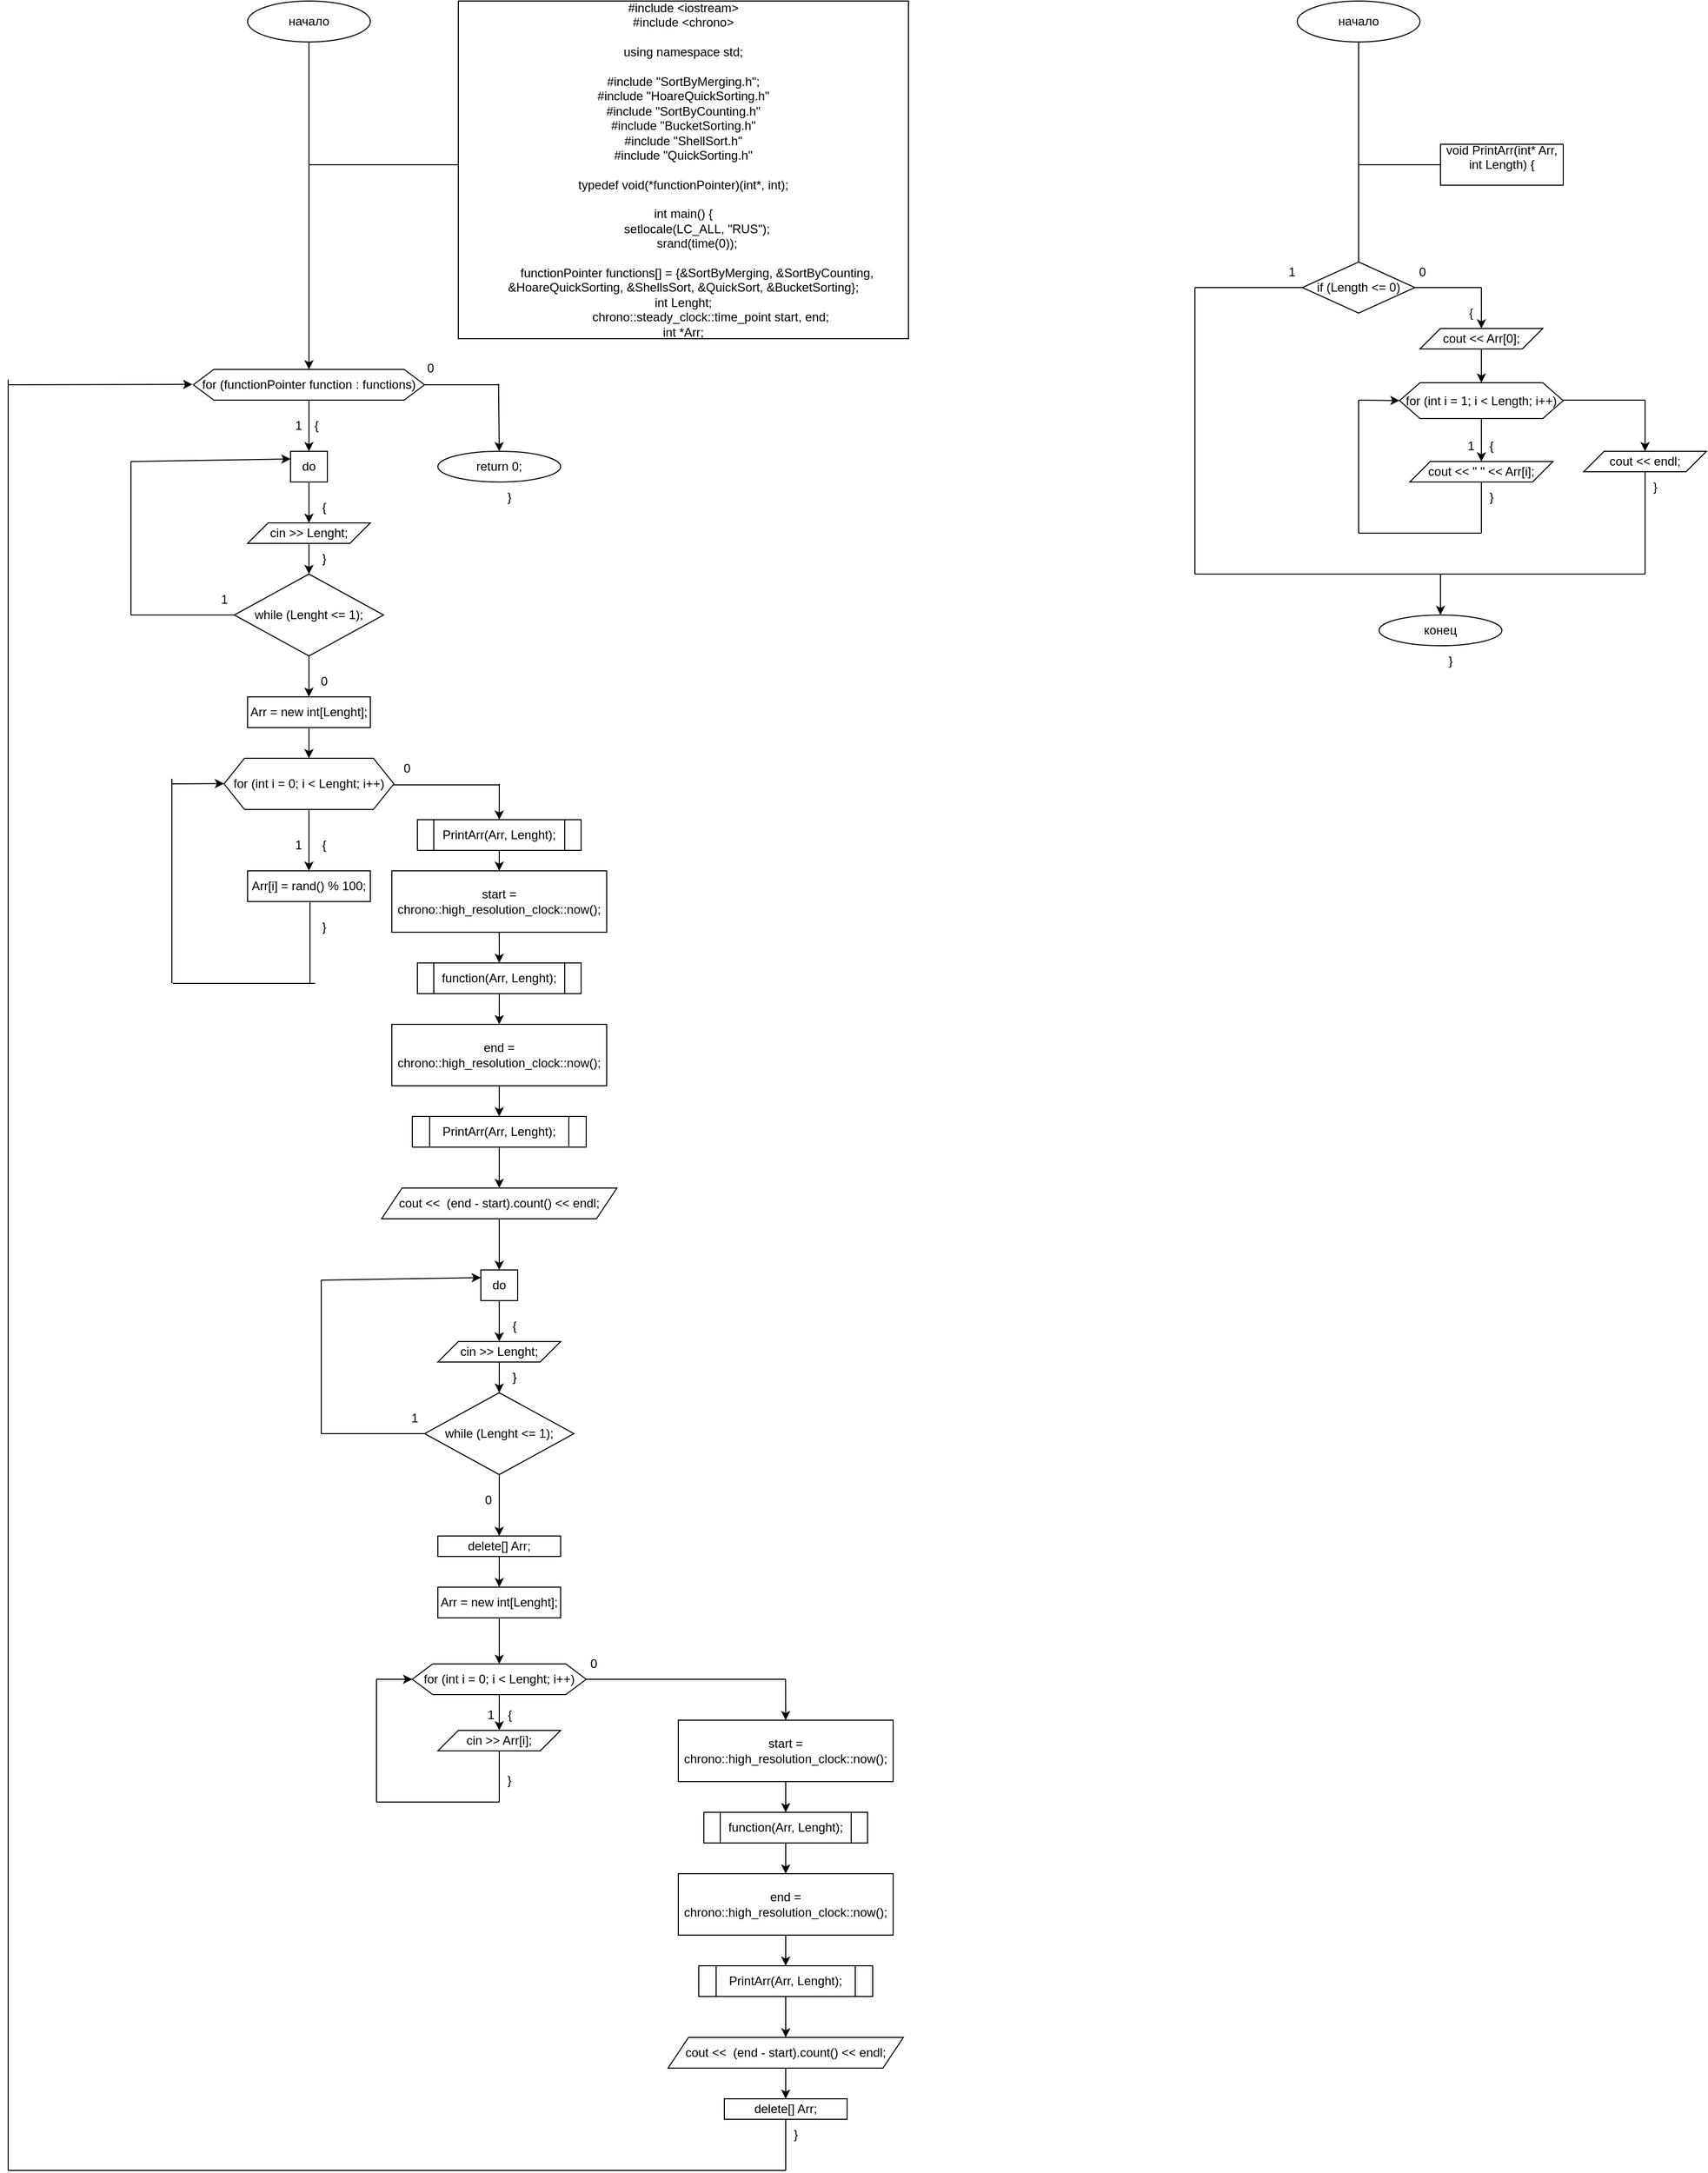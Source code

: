 <mxfile version="24.0.4" type="device">
  <diagram name="Страница — 1" id="xSZmLL0wEqZVVnIStT9B">
    <mxGraphModel dx="819" dy="482" grid="1" gridSize="10" guides="1" tooltips="1" connect="1" arrows="1" fold="1" page="1" pageScale="1" pageWidth="827" pageHeight="1169" math="0" shadow="0">
      <root>
        <mxCell id="0" />
        <mxCell id="1" parent="0" />
        <mxCell id="9J7CGKB8hoRr-NVWmDod-1" value="начало" style="ellipse;whiteSpace=wrap;html=1;" parent="1" vertex="1">
          <mxGeometry x="354" width="120" height="40" as="geometry" />
        </mxCell>
        <mxCell id="9J7CGKB8hoRr-NVWmDod-4" value="" style="endArrow=none;html=1;rounded=0;" parent="1" edge="1">
          <mxGeometry width="50" height="50" relative="1" as="geometry">
            <mxPoint x="414" y="160" as="sourcePoint" />
            <mxPoint x="560" y="160" as="targetPoint" />
          </mxGeometry>
        </mxCell>
        <mxCell id="9J7CGKB8hoRr-NVWmDod-5" value="&lt;div&gt;#include &amp;lt;iostream&amp;gt;&lt;/div&gt;&lt;div&gt;#include &amp;lt;chrono&amp;gt;&lt;/div&gt;&lt;div&gt;&lt;br&gt;&lt;/div&gt;&lt;div&gt;using namespace std;&lt;/div&gt;&lt;div&gt;&lt;br&gt;&lt;/div&gt;&lt;div&gt;#include &quot;SortByMerging.h&quot;;&lt;/div&gt;&lt;div&gt;#include &quot;HoareQuickSorting.h&quot;&lt;/div&gt;&lt;div&gt;#include &quot;SortByCounting.h&quot;&lt;/div&gt;&lt;div&gt;#include &quot;BucketSorting.h&quot;&lt;/div&gt;&lt;div&gt;#include &quot;ShellSort.h&quot;&lt;/div&gt;&lt;div&gt;#include &quot;QuickSorting.h&quot;&lt;/div&gt;&lt;div&gt;&lt;br&gt;&lt;/div&gt;&lt;div&gt;typedef void(*functionPointer)(int*, int);&lt;/div&gt;&lt;div&gt;&lt;br&gt;&lt;/div&gt;&lt;div&gt;&lt;div&gt;int main()&amp;nbsp;&lt;span style=&quot;background-color: initial;&quot;&gt;{&lt;/span&gt;&lt;/div&gt;&lt;div&gt;&lt;span style=&quot;white-space: normal;&quot;&gt;&lt;span style=&quot;white-space:pre&quot;&gt;&#x9;&lt;/span&gt;setlocale(LC_ALL, &quot;RUS&quot;);&lt;/span&gt;&lt;/div&gt;&lt;div&gt;&lt;span style=&quot;white-space: normal;&quot;&gt;&lt;span style=&quot;white-space:pre&quot;&gt;&#x9;&lt;/span&gt;srand(time(0));&lt;/span&gt;&lt;/div&gt;&lt;div&gt;&lt;br&gt;&lt;/div&gt;&lt;div&gt;&lt;span style=&quot;white-space: normal;&quot;&gt;&lt;span style=&quot;white-space:pre&quot;&gt;&#x9;&lt;/span&gt;functionPointer functions[] = {&amp;amp;SortByMerging, &amp;amp;SortByCounting, &amp;amp;HoareQuickSorting, &amp;amp;ShellsSort, &amp;amp;QuickSort, &amp;amp;BucketSorting};&lt;/span&gt;&lt;/div&gt;&lt;/div&gt;&lt;div&gt;&lt;div style=&quot;&quot;&gt;int Lenght;&lt;/div&gt;&lt;div style=&quot;&quot;&gt;&lt;span style=&quot;white-space: normal;&quot;&gt;&lt;span style=&quot;white-space: pre;&quot;&gt;&#x9;&#x9;&lt;/span&gt;chrono::steady_clock::time_point start, end;&lt;/span&gt;&lt;/div&gt;&lt;/div&gt;&lt;div style=&quot;&quot;&gt;int *Arr;&lt;br&gt;&lt;/div&gt;" style="rounded=0;whiteSpace=wrap;html=1;" parent="1" vertex="1">
          <mxGeometry x="560" width="440" height="330" as="geometry" />
        </mxCell>
        <mxCell id="9J7CGKB8hoRr-NVWmDod-16" style="edgeStyle=orthogonalEdgeStyle;rounded=0;orthogonalLoop=1;jettySize=auto;html=1;entryX=0.5;entryY=0;entryDx=0;entryDy=0;" parent="1" source="9J7CGKB8hoRr-NVWmDod-6" target="9J7CGKB8hoRr-NVWmDod-8" edge="1">
          <mxGeometry relative="1" as="geometry" />
        </mxCell>
        <mxCell id="9J7CGKB8hoRr-NVWmDod-6" value="for (functionPointer function : functions)" style="shape=hexagon;perimeter=hexagonPerimeter2;whiteSpace=wrap;html=1;fixedSize=1;" parent="1" vertex="1">
          <mxGeometry x="301" y="360" width="226" height="30" as="geometry" />
        </mxCell>
        <mxCell id="9J7CGKB8hoRr-NVWmDod-10" style="edgeStyle=orthogonalEdgeStyle;rounded=0;orthogonalLoop=1;jettySize=auto;html=1;entryX=0.5;entryY=0;entryDx=0;entryDy=0;" parent="1" source="9J7CGKB8hoRr-NVWmDod-8" target="9J7CGKB8hoRr-NVWmDod-9" edge="1">
          <mxGeometry relative="1" as="geometry" />
        </mxCell>
        <mxCell id="9J7CGKB8hoRr-NVWmDod-8" value="do" style="rounded=0;whiteSpace=wrap;html=1;" parent="1" vertex="1">
          <mxGeometry x="396" y="440" width="36" height="30" as="geometry" />
        </mxCell>
        <mxCell id="9J7CGKB8hoRr-NVWmDod-12" style="edgeStyle=orthogonalEdgeStyle;rounded=0;orthogonalLoop=1;jettySize=auto;html=1;entryX=0.5;entryY=0;entryDx=0;entryDy=0;" parent="1" source="9J7CGKB8hoRr-NVWmDod-9" target="9J7CGKB8hoRr-NVWmDod-11" edge="1">
          <mxGeometry relative="1" as="geometry" />
        </mxCell>
        <mxCell id="9J7CGKB8hoRr-NVWmDod-9" value="cin &amp;gt;&amp;gt; Lenght;" style="shape=parallelogram;perimeter=parallelogramPerimeter;whiteSpace=wrap;html=1;fixedSize=1;" parent="1" vertex="1">
          <mxGeometry x="354" y="510" width="120" height="20" as="geometry" />
        </mxCell>
        <mxCell id="9J7CGKB8hoRr-NVWmDod-21" style="edgeStyle=orthogonalEdgeStyle;rounded=0;orthogonalLoop=1;jettySize=auto;html=1;entryX=0.5;entryY=0;entryDx=0;entryDy=0;" parent="1" source="9J7CGKB8hoRr-NVWmDod-11" target="9J7CGKB8hoRr-NVWmDod-20" edge="1">
          <mxGeometry relative="1" as="geometry" />
        </mxCell>
        <mxCell id="9J7CGKB8hoRr-NVWmDod-11" value="while (Lenght &amp;lt;= 1);" style="rhombus;whiteSpace=wrap;html=1;" parent="1" vertex="1">
          <mxGeometry x="341" y="560" width="146" height="80" as="geometry" />
        </mxCell>
        <mxCell id="9J7CGKB8hoRr-NVWmDod-13" value="" style="endArrow=none;html=1;rounded=0;entryX=0;entryY=0.5;entryDx=0;entryDy=0;" parent="1" target="9J7CGKB8hoRr-NVWmDod-11" edge="1">
          <mxGeometry width="50" height="50" relative="1" as="geometry">
            <mxPoint x="240" y="600" as="sourcePoint" />
            <mxPoint x="290" y="550" as="targetPoint" />
          </mxGeometry>
        </mxCell>
        <mxCell id="9J7CGKB8hoRr-NVWmDod-14" value="" style="endArrow=none;html=1;rounded=0;" parent="1" edge="1">
          <mxGeometry width="50" height="50" relative="1" as="geometry">
            <mxPoint x="240" y="600" as="sourcePoint" />
            <mxPoint x="240" y="450" as="targetPoint" />
          </mxGeometry>
        </mxCell>
        <mxCell id="9J7CGKB8hoRr-NVWmDod-15" value="" style="endArrow=classic;html=1;rounded=0;entryX=0;entryY=0.25;entryDx=0;entryDy=0;" parent="1" target="9J7CGKB8hoRr-NVWmDod-8" edge="1">
          <mxGeometry width="50" height="50" relative="1" as="geometry">
            <mxPoint x="240" y="450" as="sourcePoint" />
            <mxPoint x="290" y="400" as="targetPoint" />
          </mxGeometry>
        </mxCell>
        <mxCell id="9J7CGKB8hoRr-NVWmDod-17" value="1" style="text;html=1;align=center;verticalAlign=middle;whiteSpace=wrap;rounded=0;" parent="1" vertex="1">
          <mxGeometry x="322" y="570" width="19" height="30" as="geometry" />
        </mxCell>
        <mxCell id="9J7CGKB8hoRr-NVWmDod-18" value="{" style="text;html=1;align=center;verticalAlign=middle;whiteSpace=wrap;rounded=0;" parent="1" vertex="1">
          <mxGeometry x="414" y="480" width="30" height="30" as="geometry" />
        </mxCell>
        <mxCell id="9J7CGKB8hoRr-NVWmDod-19" value="}" style="text;html=1;align=center;verticalAlign=middle;whiteSpace=wrap;rounded=0;" parent="1" vertex="1">
          <mxGeometry x="419" y="530" width="20" height="30" as="geometry" />
        </mxCell>
        <mxCell id="9J7CGKB8hoRr-NVWmDod-23" style="edgeStyle=orthogonalEdgeStyle;rounded=0;orthogonalLoop=1;jettySize=auto;html=1;entryX=0.5;entryY=0;entryDx=0;entryDy=0;" parent="1" source="9J7CGKB8hoRr-NVWmDod-20" target="9J7CGKB8hoRr-NVWmDod-22" edge="1">
          <mxGeometry relative="1" as="geometry" />
        </mxCell>
        <mxCell id="9J7CGKB8hoRr-NVWmDod-20" value="Arr = new int[Lenght];" style="rounded=0;whiteSpace=wrap;html=1;" parent="1" vertex="1">
          <mxGeometry x="354" y="680" width="120" height="30" as="geometry" />
        </mxCell>
        <mxCell id="9J7CGKB8hoRr-NVWmDod-25" style="edgeStyle=orthogonalEdgeStyle;rounded=0;orthogonalLoop=1;jettySize=auto;html=1;entryX=0.5;entryY=0;entryDx=0;entryDy=0;" parent="1" source="9J7CGKB8hoRr-NVWmDod-22" target="9J7CGKB8hoRr-NVWmDod-24" edge="1">
          <mxGeometry relative="1" as="geometry" />
        </mxCell>
        <mxCell id="9J7CGKB8hoRr-NVWmDod-22" value="for (int i = 0; i &amp;lt; Lenght; i++)" style="shape=hexagon;perimeter=hexagonPerimeter2;whiteSpace=wrap;html=1;fixedSize=1;" parent="1" vertex="1">
          <mxGeometry x="331" y="740" width="166" height="50" as="geometry" />
        </mxCell>
        <mxCell id="9J7CGKB8hoRr-NVWmDod-24" value="Arr[i] = rand() % 100;" style="rounded=0;whiteSpace=wrap;html=1;" parent="1" vertex="1">
          <mxGeometry x="354" y="850" width="120" height="30" as="geometry" />
        </mxCell>
        <mxCell id="9J7CGKB8hoRr-NVWmDod-26" value="{" style="text;html=1;align=center;verticalAlign=middle;whiteSpace=wrap;rounded=0;" parent="1" vertex="1">
          <mxGeometry x="414" y="810" width="30" height="30" as="geometry" />
        </mxCell>
        <mxCell id="9J7CGKB8hoRr-NVWmDod-27" value="}" style="text;html=1;align=center;verticalAlign=middle;whiteSpace=wrap;rounded=0;" parent="1" vertex="1">
          <mxGeometry x="419" y="890" width="20" height="30" as="geometry" />
        </mxCell>
        <mxCell id="9J7CGKB8hoRr-NVWmDod-28" value="" style="endArrow=none;html=1;rounded=0;" parent="1" edge="1">
          <mxGeometry width="50" height="50" relative="1" as="geometry">
            <mxPoint x="415" y="960" as="sourcePoint" />
            <mxPoint x="415" y="880" as="targetPoint" />
          </mxGeometry>
        </mxCell>
        <mxCell id="9J7CGKB8hoRr-NVWmDod-29" value="" style="endArrow=none;html=1;rounded=0;" parent="1" edge="1">
          <mxGeometry width="50" height="50" relative="1" as="geometry">
            <mxPoint x="281" y="960" as="sourcePoint" />
            <mxPoint x="420" y="960" as="targetPoint" />
          </mxGeometry>
        </mxCell>
        <mxCell id="9J7CGKB8hoRr-NVWmDod-30" value="" style="endArrow=none;html=1;rounded=0;" parent="1" edge="1">
          <mxGeometry width="50" height="50" relative="1" as="geometry">
            <mxPoint x="280" y="960" as="sourcePoint" />
            <mxPoint x="280" y="760" as="targetPoint" />
          </mxGeometry>
        </mxCell>
        <mxCell id="9J7CGKB8hoRr-NVWmDod-32" value="" style="endArrow=classic;html=1;rounded=0;" parent="1" edge="1">
          <mxGeometry width="50" height="50" relative="1" as="geometry">
            <mxPoint x="280" y="765" as="sourcePoint" />
            <mxPoint x="331" y="764.71" as="targetPoint" />
          </mxGeometry>
        </mxCell>
        <mxCell id="9J7CGKB8hoRr-NVWmDod-33" value="1" style="text;html=1;align=center;verticalAlign=middle;whiteSpace=wrap;rounded=0;" parent="1" vertex="1">
          <mxGeometry x="394" y="810" width="20" height="30" as="geometry" />
        </mxCell>
        <mxCell id="9J7CGKB8hoRr-NVWmDod-34" value="" style="endArrow=none;html=1;rounded=0;" parent="1" edge="1">
          <mxGeometry width="50" height="50" relative="1" as="geometry">
            <mxPoint x="496" y="766" as="sourcePoint" />
            <mxPoint x="600" y="766" as="targetPoint" />
          </mxGeometry>
        </mxCell>
        <mxCell id="9J7CGKB8hoRr-NVWmDod-35" value="0" style="text;html=1;align=center;verticalAlign=middle;whiteSpace=wrap;rounded=0;" parent="1" vertex="1">
          <mxGeometry x="497" y="735" width="26" height="30" as="geometry" />
        </mxCell>
        <mxCell id="9J7CGKB8hoRr-NVWmDod-36" value="" style="endArrow=classic;html=1;rounded=0;" parent="1" edge="1">
          <mxGeometry width="50" height="50" relative="1" as="geometry">
            <mxPoint x="600" y="765" as="sourcePoint" />
            <mxPoint x="600" y="800" as="targetPoint" />
          </mxGeometry>
        </mxCell>
        <mxCell id="9J7CGKB8hoRr-NVWmDod-39" style="edgeStyle=orthogonalEdgeStyle;rounded=0;orthogonalLoop=1;jettySize=auto;html=1;entryX=0.5;entryY=0;entryDx=0;entryDy=0;" parent="1" source="9J7CGKB8hoRr-NVWmDod-37" target="9J7CGKB8hoRr-NVWmDod-38" edge="1">
          <mxGeometry relative="1" as="geometry" />
        </mxCell>
        <mxCell id="9J7CGKB8hoRr-NVWmDod-37" value="PrintArr(Arr, Lenght);" style="shape=process;whiteSpace=wrap;html=1;backgroundOutline=1;" parent="1" vertex="1">
          <mxGeometry x="520" y="800" width="160" height="30" as="geometry" />
        </mxCell>
        <mxCell id="9J7CGKB8hoRr-NVWmDod-41" style="edgeStyle=orthogonalEdgeStyle;rounded=0;orthogonalLoop=1;jettySize=auto;html=1;entryX=0.5;entryY=0;entryDx=0;entryDy=0;" parent="1" source="9J7CGKB8hoRr-NVWmDod-38" target="9J7CGKB8hoRr-NVWmDod-40" edge="1">
          <mxGeometry relative="1" as="geometry" />
        </mxCell>
        <mxCell id="9J7CGKB8hoRr-NVWmDod-38" value="start = chrono::high_resolution_clock::now();" style="rounded=0;whiteSpace=wrap;html=1;" parent="1" vertex="1">
          <mxGeometry x="495" y="850" width="210" height="60" as="geometry" />
        </mxCell>
        <mxCell id="9J7CGKB8hoRr-NVWmDod-43" style="edgeStyle=orthogonalEdgeStyle;rounded=0;orthogonalLoop=1;jettySize=auto;html=1;entryX=0.5;entryY=0;entryDx=0;entryDy=0;" parent="1" source="9J7CGKB8hoRr-NVWmDod-40" target="9J7CGKB8hoRr-NVWmDod-42" edge="1">
          <mxGeometry relative="1" as="geometry" />
        </mxCell>
        <mxCell id="9J7CGKB8hoRr-NVWmDod-40" value="function(Arr, Lenght);" style="shape=process;whiteSpace=wrap;html=1;backgroundOutline=1;" parent="1" vertex="1">
          <mxGeometry x="520" y="940" width="160" height="30" as="geometry" />
        </mxCell>
        <mxCell id="9J7CGKB8hoRr-NVWmDod-45" style="edgeStyle=orthogonalEdgeStyle;rounded=0;orthogonalLoop=1;jettySize=auto;html=1;entryX=0.5;entryY=0;entryDx=0;entryDy=0;" parent="1" source="9J7CGKB8hoRr-NVWmDod-42" target="9J7CGKB8hoRr-NVWmDod-44" edge="1">
          <mxGeometry relative="1" as="geometry" />
        </mxCell>
        <mxCell id="9J7CGKB8hoRr-NVWmDod-42" value="end = chrono::high_resolution_clock::now();" style="rounded=0;whiteSpace=wrap;html=1;" parent="1" vertex="1">
          <mxGeometry x="495" y="1000" width="210" height="60" as="geometry" />
        </mxCell>
        <mxCell id="9J7CGKB8hoRr-NVWmDod-48" style="edgeStyle=orthogonalEdgeStyle;rounded=0;orthogonalLoop=1;jettySize=auto;html=1;entryX=0.5;entryY=0;entryDx=0;entryDy=0;" parent="1" source="9J7CGKB8hoRr-NVWmDod-44" target="9J7CGKB8hoRr-NVWmDod-47" edge="1">
          <mxGeometry relative="1" as="geometry" />
        </mxCell>
        <mxCell id="9J7CGKB8hoRr-NVWmDod-44" value="PrintArr(Arr, Lenght);" style="shape=process;whiteSpace=wrap;html=1;backgroundOutline=1;" parent="1" vertex="1">
          <mxGeometry x="515" y="1090" width="170" height="30" as="geometry" />
        </mxCell>
        <mxCell id="9J7CGKB8hoRr-NVWmDod-46" value="0" style="text;html=1;align=center;verticalAlign=middle;whiteSpace=wrap;rounded=0;" parent="1" vertex="1">
          <mxGeometry x="414" y="650" width="30" height="30" as="geometry" />
        </mxCell>
        <mxCell id="9J7CGKB8hoRr-NVWmDod-68" style="edgeStyle=orthogonalEdgeStyle;rounded=0;orthogonalLoop=1;jettySize=auto;html=1;entryX=0.5;entryY=0;entryDx=0;entryDy=0;" parent="1" source="9J7CGKB8hoRr-NVWmDod-47" target="9J7CGKB8hoRr-NVWmDod-52" edge="1">
          <mxGeometry relative="1" as="geometry" />
        </mxCell>
        <mxCell id="9J7CGKB8hoRr-NVWmDod-47" value="cout &amp;lt;&amp;lt;&amp;nbsp; (end - start).count() &amp;lt;&amp;lt; endl;" style="shape=parallelogram;perimeter=parallelogramPerimeter;whiteSpace=wrap;html=1;fixedSize=1;" parent="1" vertex="1">
          <mxGeometry x="485" y="1160" width="230" height="30" as="geometry" />
        </mxCell>
        <mxCell id="9J7CGKB8hoRr-NVWmDod-49" value="1" style="text;html=1;align=center;verticalAlign=middle;whiteSpace=wrap;rounded=0;" parent="1" vertex="1">
          <mxGeometry x="394" y="400" width="20" height="30" as="geometry" />
        </mxCell>
        <mxCell id="9J7CGKB8hoRr-NVWmDod-50" value="{" style="text;html=1;align=center;verticalAlign=middle;whiteSpace=wrap;rounded=0;" parent="1" vertex="1">
          <mxGeometry x="414" y="400" width="15" height="30" as="geometry" />
        </mxCell>
        <mxCell id="9J7CGKB8hoRr-NVWmDod-51" style="edgeStyle=orthogonalEdgeStyle;rounded=0;orthogonalLoop=1;jettySize=auto;html=1;entryX=0.5;entryY=0;entryDx=0;entryDy=0;" parent="1" source="9J7CGKB8hoRr-NVWmDod-52" target="9J7CGKB8hoRr-NVWmDod-54" edge="1">
          <mxGeometry relative="1" as="geometry" />
        </mxCell>
        <mxCell id="9J7CGKB8hoRr-NVWmDod-52" value="do" style="rounded=0;whiteSpace=wrap;html=1;" parent="1" vertex="1">
          <mxGeometry x="582" y="1240" width="36" height="30" as="geometry" />
        </mxCell>
        <mxCell id="9J7CGKB8hoRr-NVWmDod-53" style="edgeStyle=orthogonalEdgeStyle;rounded=0;orthogonalLoop=1;jettySize=auto;html=1;entryX=0.5;entryY=0;entryDx=0;entryDy=0;" parent="1" source="9J7CGKB8hoRr-NVWmDod-54" target="9J7CGKB8hoRr-NVWmDod-55" edge="1">
          <mxGeometry relative="1" as="geometry" />
        </mxCell>
        <mxCell id="9J7CGKB8hoRr-NVWmDod-54" value="cin &amp;gt;&amp;gt; Lenght;" style="shape=parallelogram;perimeter=parallelogramPerimeter;whiteSpace=wrap;html=1;fixedSize=1;" parent="1" vertex="1">
          <mxGeometry x="540" y="1310" width="120" height="20" as="geometry" />
        </mxCell>
        <mxCell id="9J7CGKB8hoRr-NVWmDod-70" style="edgeStyle=orthogonalEdgeStyle;rounded=0;orthogonalLoop=1;jettySize=auto;html=1;entryX=0.5;entryY=0;entryDx=0;entryDy=0;" parent="1" source="9J7CGKB8hoRr-NVWmDod-55" target="9J7CGKB8hoRr-NVWmDod-69" edge="1">
          <mxGeometry relative="1" as="geometry" />
        </mxCell>
        <mxCell id="9J7CGKB8hoRr-NVWmDod-55" value="while (Lenght &amp;lt;= 1);" style="rhombus;whiteSpace=wrap;html=1;" parent="1" vertex="1">
          <mxGeometry x="527" y="1360" width="146" height="80" as="geometry" />
        </mxCell>
        <mxCell id="9J7CGKB8hoRr-NVWmDod-56" value="" style="endArrow=none;html=1;rounded=0;entryX=0;entryY=0.5;entryDx=0;entryDy=0;" parent="1" target="9J7CGKB8hoRr-NVWmDod-55" edge="1">
          <mxGeometry width="50" height="50" relative="1" as="geometry">
            <mxPoint x="426" y="1400" as="sourcePoint" />
            <mxPoint x="476" y="1350" as="targetPoint" />
          </mxGeometry>
        </mxCell>
        <mxCell id="9J7CGKB8hoRr-NVWmDod-57" value="" style="endArrow=none;html=1;rounded=0;" parent="1" edge="1">
          <mxGeometry width="50" height="50" relative="1" as="geometry">
            <mxPoint x="426" y="1400" as="sourcePoint" />
            <mxPoint x="426" y="1250" as="targetPoint" />
          </mxGeometry>
        </mxCell>
        <mxCell id="9J7CGKB8hoRr-NVWmDod-58" value="" style="endArrow=classic;html=1;rounded=0;entryX=0;entryY=0.25;entryDx=0;entryDy=0;" parent="1" target="9J7CGKB8hoRr-NVWmDod-52" edge="1">
          <mxGeometry width="50" height="50" relative="1" as="geometry">
            <mxPoint x="426" y="1250" as="sourcePoint" />
            <mxPoint x="476" y="1200" as="targetPoint" />
          </mxGeometry>
        </mxCell>
        <mxCell id="9J7CGKB8hoRr-NVWmDod-59" value="1" style="text;html=1;align=center;verticalAlign=middle;whiteSpace=wrap;rounded=0;" parent="1" vertex="1">
          <mxGeometry x="508" y="1370" width="19" height="30" as="geometry" />
        </mxCell>
        <mxCell id="9J7CGKB8hoRr-NVWmDod-60" value="{" style="text;html=1;align=center;verticalAlign=middle;whiteSpace=wrap;rounded=0;" parent="1" vertex="1">
          <mxGeometry x="600" y="1280" width="30" height="30" as="geometry" />
        </mxCell>
        <mxCell id="9J7CGKB8hoRr-NVWmDod-61" value="}" style="text;html=1;align=center;verticalAlign=middle;whiteSpace=wrap;rounded=0;" parent="1" vertex="1">
          <mxGeometry x="605" y="1330" width="20" height="30" as="geometry" />
        </mxCell>
        <mxCell id="9J7CGKB8hoRr-NVWmDod-73" style="edgeStyle=orthogonalEdgeStyle;rounded=0;orthogonalLoop=1;jettySize=auto;html=1;entryX=0.5;entryY=0;entryDx=0;entryDy=0;" parent="1" source="9J7CGKB8hoRr-NVWmDod-69" target="9J7CGKB8hoRr-NVWmDod-72" edge="1">
          <mxGeometry relative="1" as="geometry" />
        </mxCell>
        <mxCell id="9J7CGKB8hoRr-NVWmDod-69" value="delete[] Arr;" style="rounded=0;whiteSpace=wrap;html=1;" parent="1" vertex="1">
          <mxGeometry x="540" y="1500" width="120" height="20" as="geometry" />
        </mxCell>
        <mxCell id="9J7CGKB8hoRr-NVWmDod-71" value="0" style="text;html=1;align=center;verticalAlign=middle;whiteSpace=wrap;rounded=0;" parent="1" vertex="1">
          <mxGeometry x="579" y="1450" width="21" height="30" as="geometry" />
        </mxCell>
        <mxCell id="9J7CGKB8hoRr-NVWmDod-75" style="edgeStyle=orthogonalEdgeStyle;rounded=0;orthogonalLoop=1;jettySize=auto;html=1;entryX=0.5;entryY=0;entryDx=0;entryDy=0;" parent="1" source="9J7CGKB8hoRr-NVWmDod-72" target="9J7CGKB8hoRr-NVWmDod-74" edge="1">
          <mxGeometry relative="1" as="geometry" />
        </mxCell>
        <mxCell id="9J7CGKB8hoRr-NVWmDod-72" value="Arr = new int[Lenght];" style="rounded=0;whiteSpace=wrap;html=1;" parent="1" vertex="1">
          <mxGeometry x="540" y="1550" width="120" height="30" as="geometry" />
        </mxCell>
        <mxCell id="9J7CGKB8hoRr-NVWmDod-77" style="edgeStyle=orthogonalEdgeStyle;rounded=0;orthogonalLoop=1;jettySize=auto;html=1;entryX=0.5;entryY=0;entryDx=0;entryDy=0;" parent="1" source="9J7CGKB8hoRr-NVWmDod-74" target="9J7CGKB8hoRr-NVWmDod-76" edge="1">
          <mxGeometry relative="1" as="geometry" />
        </mxCell>
        <mxCell id="9J7CGKB8hoRr-NVWmDod-74" value="for (int i = 0; i &amp;lt; Lenght; i++)" style="shape=hexagon;perimeter=hexagonPerimeter2;whiteSpace=wrap;html=1;fixedSize=1;" parent="1" vertex="1">
          <mxGeometry x="515" y="1625" width="170" height="30" as="geometry" />
        </mxCell>
        <mxCell id="9J7CGKB8hoRr-NVWmDod-76" value="cin &amp;gt;&amp;gt; Arr[i];" style="shape=parallelogram;perimeter=parallelogramPerimeter;whiteSpace=wrap;html=1;fixedSize=1;" parent="1" vertex="1">
          <mxGeometry x="540" y="1690" width="120" height="20" as="geometry" />
        </mxCell>
        <mxCell id="9J7CGKB8hoRr-NVWmDod-78" value="1" style="text;html=1;align=center;verticalAlign=middle;whiteSpace=wrap;rounded=0;" parent="1" vertex="1">
          <mxGeometry x="584" y="1660" width="16" height="30" as="geometry" />
        </mxCell>
        <mxCell id="9J7CGKB8hoRr-NVWmDod-79" value="{" style="text;html=1;align=center;verticalAlign=middle;whiteSpace=wrap;rounded=0;" parent="1" vertex="1">
          <mxGeometry x="600" y="1660" width="21" height="30" as="geometry" />
        </mxCell>
        <mxCell id="9J7CGKB8hoRr-NVWmDod-81" value="" style="endArrow=none;html=1;rounded=0;entryX=0.5;entryY=1;entryDx=0;entryDy=0;" parent="1" target="9J7CGKB8hoRr-NVWmDod-76" edge="1">
          <mxGeometry width="50" height="50" relative="1" as="geometry">
            <mxPoint x="600" y="1760" as="sourcePoint" />
            <mxPoint x="650" y="1750" as="targetPoint" />
          </mxGeometry>
        </mxCell>
        <mxCell id="9J7CGKB8hoRr-NVWmDod-82" value="" style="endArrow=none;html=1;rounded=0;" parent="1" edge="1">
          <mxGeometry width="50" height="50" relative="1" as="geometry">
            <mxPoint x="480" y="1760" as="sourcePoint" />
            <mxPoint x="600" y="1760" as="targetPoint" />
          </mxGeometry>
        </mxCell>
        <mxCell id="9J7CGKB8hoRr-NVWmDod-83" value="" style="endArrow=none;html=1;rounded=0;" parent="1" edge="1">
          <mxGeometry width="50" height="50" relative="1" as="geometry">
            <mxPoint x="480" y="1760" as="sourcePoint" />
            <mxPoint x="480" y="1640" as="targetPoint" />
          </mxGeometry>
        </mxCell>
        <mxCell id="9J7CGKB8hoRr-NVWmDod-84" value="" style="endArrow=classic;html=1;rounded=0;entryX=0;entryY=0.5;entryDx=0;entryDy=0;" parent="1" target="9J7CGKB8hoRr-NVWmDod-74" edge="1">
          <mxGeometry width="50" height="50" relative="1" as="geometry">
            <mxPoint x="480" y="1640" as="sourcePoint" />
            <mxPoint x="530" y="1590" as="targetPoint" />
          </mxGeometry>
        </mxCell>
        <mxCell id="9J7CGKB8hoRr-NVWmDod-85" value="" style="endArrow=none;html=1;rounded=0;" parent="1" edge="1">
          <mxGeometry width="50" height="50" relative="1" as="geometry">
            <mxPoint x="685" y="1640" as="sourcePoint" />
            <mxPoint x="880" y="1640" as="targetPoint" />
          </mxGeometry>
        </mxCell>
        <mxCell id="9J7CGKB8hoRr-NVWmDod-86" value="}" style="text;html=1;align=center;verticalAlign=middle;whiteSpace=wrap;rounded=0;" parent="1" vertex="1">
          <mxGeometry x="605" y="1330" width="20" height="30" as="geometry" />
        </mxCell>
        <mxCell id="9J7CGKB8hoRr-NVWmDod-87" value="}" style="text;html=1;align=center;verticalAlign=middle;whiteSpace=wrap;rounded=0;" parent="1" vertex="1">
          <mxGeometry x="600" y="1724" width="20" height="30" as="geometry" />
        </mxCell>
        <mxCell id="9J7CGKB8hoRr-NVWmDod-88" value="0" style="text;html=1;align=center;verticalAlign=middle;whiteSpace=wrap;rounded=0;" parent="1" vertex="1">
          <mxGeometry x="685" y="1610" width="15" height="30" as="geometry" />
        </mxCell>
        <mxCell id="9J7CGKB8hoRr-NVWmDod-89" style="edgeStyle=orthogonalEdgeStyle;rounded=0;orthogonalLoop=1;jettySize=auto;html=1;entryX=0.5;entryY=0;entryDx=0;entryDy=0;" parent="1" source="9J7CGKB8hoRr-NVWmDod-90" target="9J7CGKB8hoRr-NVWmDod-92" edge="1">
          <mxGeometry relative="1" as="geometry" />
        </mxCell>
        <mxCell id="9J7CGKB8hoRr-NVWmDod-90" value="start = chrono::high_resolution_clock::now();" style="rounded=0;whiteSpace=wrap;html=1;" parent="1" vertex="1">
          <mxGeometry x="775" y="1680" width="210" height="60" as="geometry" />
        </mxCell>
        <mxCell id="9J7CGKB8hoRr-NVWmDod-91" style="edgeStyle=orthogonalEdgeStyle;rounded=0;orthogonalLoop=1;jettySize=auto;html=1;entryX=0.5;entryY=0;entryDx=0;entryDy=0;" parent="1" source="9J7CGKB8hoRr-NVWmDod-92" target="9J7CGKB8hoRr-NVWmDod-93" edge="1">
          <mxGeometry relative="1" as="geometry" />
        </mxCell>
        <mxCell id="9J7CGKB8hoRr-NVWmDod-92" value="function(Arr, Lenght);" style="shape=process;whiteSpace=wrap;html=1;backgroundOutline=1;" parent="1" vertex="1">
          <mxGeometry x="800" y="1770" width="160" height="30" as="geometry" />
        </mxCell>
        <mxCell id="9J7CGKB8hoRr-NVWmDod-93" value="end = chrono::high_resolution_clock::now();" style="rounded=0;whiteSpace=wrap;html=1;" parent="1" vertex="1">
          <mxGeometry x="775" y="1830" width="210" height="60" as="geometry" />
        </mxCell>
        <mxCell id="9J7CGKB8hoRr-NVWmDod-94" value="" style="endArrow=classic;html=1;rounded=0;entryX=0.5;entryY=0;entryDx=0;entryDy=0;" parent="1" target="9J7CGKB8hoRr-NVWmDod-90" edge="1">
          <mxGeometry width="50" height="50" relative="1" as="geometry">
            <mxPoint x="879.83" y="1640" as="sourcePoint" />
            <mxPoint x="879.83" y="1670" as="targetPoint" />
          </mxGeometry>
        </mxCell>
        <mxCell id="9J7CGKB8hoRr-NVWmDod-95" style="edgeStyle=orthogonalEdgeStyle;rounded=0;orthogonalLoop=1;jettySize=auto;html=1;entryX=0.5;entryY=0;entryDx=0;entryDy=0;" parent="1" target="9J7CGKB8hoRr-NVWmDod-97" edge="1">
          <mxGeometry relative="1" as="geometry">
            <mxPoint x="880" y="1890" as="sourcePoint" />
          </mxGeometry>
        </mxCell>
        <mxCell id="9J7CGKB8hoRr-NVWmDod-96" style="edgeStyle=orthogonalEdgeStyle;rounded=0;orthogonalLoop=1;jettySize=auto;html=1;entryX=0.5;entryY=0;entryDx=0;entryDy=0;" parent="1" source="9J7CGKB8hoRr-NVWmDod-97" target="9J7CGKB8hoRr-NVWmDod-98" edge="1">
          <mxGeometry relative="1" as="geometry" />
        </mxCell>
        <mxCell id="9J7CGKB8hoRr-NVWmDod-97" value="PrintArr(Arr, Lenght);" style="shape=process;whiteSpace=wrap;html=1;backgroundOutline=1;" parent="1" vertex="1">
          <mxGeometry x="795" y="1920" width="170" height="30" as="geometry" />
        </mxCell>
        <mxCell id="9J7CGKB8hoRr-NVWmDod-100" style="edgeStyle=orthogonalEdgeStyle;rounded=0;orthogonalLoop=1;jettySize=auto;html=1;entryX=0.5;entryY=0;entryDx=0;entryDy=0;" parent="1" source="9J7CGKB8hoRr-NVWmDod-98" target="9J7CGKB8hoRr-NVWmDod-99" edge="1">
          <mxGeometry relative="1" as="geometry" />
        </mxCell>
        <mxCell id="9J7CGKB8hoRr-NVWmDod-98" value="cout &amp;lt;&amp;lt;&amp;nbsp; (end - start).count() &amp;lt;&amp;lt; endl;" style="shape=parallelogram;perimeter=parallelogramPerimeter;whiteSpace=wrap;html=1;fixedSize=1;" parent="1" vertex="1">
          <mxGeometry x="765" y="1990" width="230" height="30" as="geometry" />
        </mxCell>
        <mxCell id="9J7CGKB8hoRr-NVWmDod-99" value="delete[] Arr;" style="rounded=0;whiteSpace=wrap;html=1;" parent="1" vertex="1">
          <mxGeometry x="820" y="2050" width="120" height="20" as="geometry" />
        </mxCell>
        <mxCell id="9J7CGKB8hoRr-NVWmDod-101" value="" style="endArrow=none;html=1;rounded=0;entryX=0.5;entryY=1;entryDx=0;entryDy=0;" parent="1" target="9J7CGKB8hoRr-NVWmDod-99" edge="1">
          <mxGeometry width="50" height="50" relative="1" as="geometry">
            <mxPoint x="880" y="2120" as="sourcePoint" />
            <mxPoint x="930" y="2070" as="targetPoint" />
          </mxGeometry>
        </mxCell>
        <mxCell id="9J7CGKB8hoRr-NVWmDod-102" value="" style="endArrow=none;html=1;rounded=0;" parent="1" edge="1">
          <mxGeometry width="50" height="50" relative="1" as="geometry">
            <mxPoint x="120" y="2120" as="sourcePoint" />
            <mxPoint x="880" y="2120" as="targetPoint" />
          </mxGeometry>
        </mxCell>
        <mxCell id="9J7CGKB8hoRr-NVWmDod-103" value="" style="endArrow=classic;html=1;rounded=0;" parent="1" edge="1">
          <mxGeometry width="50" height="50" relative="1" as="geometry">
            <mxPoint x="120" y="375" as="sourcePoint" />
            <mxPoint x="300" y="374.66" as="targetPoint" />
          </mxGeometry>
        </mxCell>
        <mxCell id="9J7CGKB8hoRr-NVWmDod-104" value="" style="endArrow=none;html=1;rounded=0;" parent="1" edge="1">
          <mxGeometry width="50" height="50" relative="1" as="geometry">
            <mxPoint x="120" y="2120" as="sourcePoint" />
            <mxPoint x="120" y="370" as="targetPoint" />
          </mxGeometry>
        </mxCell>
        <mxCell id="9J7CGKB8hoRr-NVWmDod-105" value="}" style="text;html=1;align=center;verticalAlign=middle;whiteSpace=wrap;rounded=0;" parent="1" vertex="1">
          <mxGeometry x="880" y="2070" width="20" height="30" as="geometry" />
        </mxCell>
        <mxCell id="9J7CGKB8hoRr-NVWmDod-106" value="" style="endArrow=none;html=1;rounded=0;" parent="1" edge="1">
          <mxGeometry width="50" height="50" relative="1" as="geometry">
            <mxPoint x="527" y="375" as="sourcePoint" />
            <mxPoint x="600" y="375" as="targetPoint" />
          </mxGeometry>
        </mxCell>
        <mxCell id="9J7CGKB8hoRr-NVWmDod-107" value="0" style="text;html=1;align=center;verticalAlign=middle;whiteSpace=wrap;rounded=0;" parent="1" vertex="1">
          <mxGeometry x="523" y="344" width="20" height="30" as="geometry" />
        </mxCell>
        <mxCell id="9J7CGKB8hoRr-NVWmDod-108" value="" style="endArrow=classic;html=1;rounded=0;" parent="1" edge="1">
          <mxGeometry width="50" height="50" relative="1" as="geometry">
            <mxPoint x="599.31" y="374" as="sourcePoint" />
            <mxPoint x="600" y="440" as="targetPoint" />
          </mxGeometry>
        </mxCell>
        <mxCell id="9J7CGKB8hoRr-NVWmDod-109" value="return 0;" style="ellipse;whiteSpace=wrap;html=1;" parent="1" vertex="1">
          <mxGeometry x="540" y="440" width="120" height="30" as="geometry" />
        </mxCell>
        <mxCell id="9J7CGKB8hoRr-NVWmDod-110" value="}" style="text;html=1;align=center;verticalAlign=middle;whiteSpace=wrap;rounded=0;" parent="1" vertex="1">
          <mxGeometry x="600" y="470" width="20" height="30" as="geometry" />
        </mxCell>
        <mxCell id="A3oAIHnrETIEC2bb_WHJ-1" value="начало" style="ellipse;whiteSpace=wrap;html=1;" parent="1" vertex="1">
          <mxGeometry x="1380" width="120" height="40" as="geometry" />
        </mxCell>
        <mxCell id="A3oAIHnrETIEC2bb_WHJ-3" value="" style="endArrow=none;html=1;rounded=0;entryX=0.5;entryY=1;entryDx=0;entryDy=0;exitX=0.5;exitY=0;exitDx=0;exitDy=0;" parent="1" source="A3oAIHnrETIEC2bb_WHJ-6" target="A3oAIHnrETIEC2bb_WHJ-1" edge="1">
          <mxGeometry width="50" height="50" relative="1" as="geometry">
            <mxPoint x="1440" y="240" as="sourcePoint" />
            <mxPoint x="1490" y="190" as="targetPoint" />
          </mxGeometry>
        </mxCell>
        <mxCell id="A3oAIHnrETIEC2bb_WHJ-4" value="" style="endArrow=none;html=1;rounded=0;" parent="1" edge="1">
          <mxGeometry width="50" height="50" relative="1" as="geometry">
            <mxPoint x="1440" y="160" as="sourcePoint" />
            <mxPoint x="1520" y="160" as="targetPoint" />
          </mxGeometry>
        </mxCell>
        <mxCell id="A3oAIHnrETIEC2bb_WHJ-5" value="&lt;div&gt;void PrintArr(int* Arr, int Length)&amp;nbsp;&lt;span style=&quot;background-color: initial;&quot;&gt;{&lt;/span&gt;&lt;/div&gt;&lt;div&gt;&lt;span style=&quot;background-color: initial;&quot;&gt;&lt;br&gt;&lt;/span&gt;&lt;/div&gt;" style="rounded=0;whiteSpace=wrap;html=1;" parent="1" vertex="1">
          <mxGeometry x="1520" y="140" width="120" height="40" as="geometry" />
        </mxCell>
        <mxCell id="A3oAIHnrETIEC2bb_WHJ-6" value="if (Length &amp;lt;= 0)" style="rhombus;whiteSpace=wrap;html=1;" parent="1" vertex="1">
          <mxGeometry x="1385" y="255" width="110" height="50" as="geometry" />
        </mxCell>
        <mxCell id="A3oAIHnrETIEC2bb_WHJ-7" value="" style="endArrow=none;html=1;rounded=0;" parent="1" edge="1">
          <mxGeometry width="50" height="50" relative="1" as="geometry">
            <mxPoint x="1495" y="280" as="sourcePoint" />
            <mxPoint x="1560" y="280" as="targetPoint" />
          </mxGeometry>
        </mxCell>
        <mxCell id="A3oAIHnrETIEC2bb_WHJ-8" value="0" style="text;html=1;align=center;verticalAlign=middle;whiteSpace=wrap;rounded=0;" parent="1" vertex="1">
          <mxGeometry x="1495" y="250" width="15" height="30" as="geometry" />
        </mxCell>
        <mxCell id="A3oAIHnrETIEC2bb_WHJ-9" value="" style="endArrow=classic;html=1;rounded=0;" parent="1" edge="1">
          <mxGeometry width="50" height="50" relative="1" as="geometry">
            <mxPoint x="1560" y="280" as="sourcePoint" />
            <mxPoint x="1560" y="320" as="targetPoint" />
          </mxGeometry>
        </mxCell>
        <mxCell id="A3oAIHnrETIEC2bb_WHJ-12" style="edgeStyle=orthogonalEdgeStyle;rounded=0;orthogonalLoop=1;jettySize=auto;html=1;entryX=0.5;entryY=0;entryDx=0;entryDy=0;" parent="1" source="A3oAIHnrETIEC2bb_WHJ-10" target="A3oAIHnrETIEC2bb_WHJ-11" edge="1">
          <mxGeometry relative="1" as="geometry" />
        </mxCell>
        <mxCell id="A3oAIHnrETIEC2bb_WHJ-10" value="cout &amp;lt;&amp;lt; Arr[0];" style="shape=parallelogram;perimeter=parallelogramPerimeter;whiteSpace=wrap;html=1;fixedSize=1;" parent="1" vertex="1">
          <mxGeometry x="1500" y="320" width="120" height="20" as="geometry" />
        </mxCell>
        <mxCell id="A3oAIHnrETIEC2bb_WHJ-14" style="edgeStyle=orthogonalEdgeStyle;rounded=0;orthogonalLoop=1;jettySize=auto;html=1;entryX=0.5;entryY=0;entryDx=0;entryDy=0;" parent="1" source="A3oAIHnrETIEC2bb_WHJ-11" target="A3oAIHnrETIEC2bb_WHJ-13" edge="1">
          <mxGeometry relative="1" as="geometry" />
        </mxCell>
        <mxCell id="A3oAIHnrETIEC2bb_WHJ-11" value="for (int i = 1; i &amp;lt; Length; i++)" style="shape=hexagon;perimeter=hexagonPerimeter2;whiteSpace=wrap;html=1;fixedSize=1;" parent="1" vertex="1">
          <mxGeometry x="1480" y="373" width="160" height="35" as="geometry" />
        </mxCell>
        <mxCell id="A3oAIHnrETIEC2bb_WHJ-13" value="cout &amp;lt;&amp;lt; &quot; &quot; &amp;lt;&amp;lt; Arr[i];" style="shape=parallelogram;perimeter=parallelogramPerimeter;whiteSpace=wrap;html=1;fixedSize=1;" parent="1" vertex="1">
          <mxGeometry x="1490" y="450" width="140" height="20" as="geometry" />
        </mxCell>
        <mxCell id="A3oAIHnrETIEC2bb_WHJ-15" value="" style="endArrow=none;html=1;rounded=0;entryX=0.5;entryY=1;entryDx=0;entryDy=0;" parent="1" target="A3oAIHnrETIEC2bb_WHJ-13" edge="1">
          <mxGeometry width="50" height="50" relative="1" as="geometry">
            <mxPoint x="1560" y="520" as="sourcePoint" />
            <mxPoint x="1610" y="470" as="targetPoint" />
          </mxGeometry>
        </mxCell>
        <mxCell id="A3oAIHnrETIEC2bb_WHJ-16" value="" style="endArrow=none;html=1;rounded=0;" parent="1" edge="1">
          <mxGeometry width="50" height="50" relative="1" as="geometry">
            <mxPoint x="1440" y="520" as="sourcePoint" />
            <mxPoint x="1560" y="520" as="targetPoint" />
          </mxGeometry>
        </mxCell>
        <mxCell id="A3oAIHnrETIEC2bb_WHJ-17" value="" style="endArrow=none;html=1;rounded=0;" parent="1" edge="1">
          <mxGeometry width="50" height="50" relative="1" as="geometry">
            <mxPoint x="1440" y="520" as="sourcePoint" />
            <mxPoint x="1440" y="390" as="targetPoint" />
          </mxGeometry>
        </mxCell>
        <mxCell id="A3oAIHnrETIEC2bb_WHJ-18" value="" style="endArrow=classic;html=1;rounded=0;entryX=0;entryY=0.5;entryDx=0;entryDy=0;" parent="1" target="A3oAIHnrETIEC2bb_WHJ-11" edge="1">
          <mxGeometry width="50" height="50" relative="1" as="geometry">
            <mxPoint x="1440" y="390" as="sourcePoint" />
            <mxPoint x="1470" y="390" as="targetPoint" />
          </mxGeometry>
        </mxCell>
        <mxCell id="A3oAIHnrETIEC2bb_WHJ-19" value="1" style="text;html=1;align=center;verticalAlign=middle;whiteSpace=wrap;rounded=0;" parent="1" vertex="1">
          <mxGeometry x="1540" y="420" width="20" height="30" as="geometry" />
        </mxCell>
        <mxCell id="A3oAIHnrETIEC2bb_WHJ-20" value="{" style="text;html=1;align=center;verticalAlign=middle;whiteSpace=wrap;rounded=0;" parent="1" vertex="1">
          <mxGeometry x="1560" y="420" width="20" height="30" as="geometry" />
        </mxCell>
        <mxCell id="A3oAIHnrETIEC2bb_WHJ-21" value="}" style="text;html=1;align=center;verticalAlign=middle;whiteSpace=wrap;rounded=0;" parent="1" vertex="1">
          <mxGeometry x="1560" y="470" width="20" height="30" as="geometry" />
        </mxCell>
        <mxCell id="A3oAIHnrETIEC2bb_WHJ-22" value="{" style="text;html=1;align=center;verticalAlign=middle;whiteSpace=wrap;rounded=0;" parent="1" vertex="1">
          <mxGeometry x="1540" y="290" width="20" height="30" as="geometry" />
        </mxCell>
        <mxCell id="A3oAIHnrETIEC2bb_WHJ-23" value="" style="endArrow=none;html=1;rounded=0;" parent="1" edge="1">
          <mxGeometry width="50" height="50" relative="1" as="geometry">
            <mxPoint x="1640" y="390" as="sourcePoint" />
            <mxPoint x="1720" y="390" as="targetPoint" />
          </mxGeometry>
        </mxCell>
        <mxCell id="A3oAIHnrETIEC2bb_WHJ-24" value="" style="endArrow=classic;html=1;rounded=0;" parent="1" edge="1">
          <mxGeometry width="50" height="50" relative="1" as="geometry">
            <mxPoint x="1720" y="390" as="sourcePoint" />
            <mxPoint x="1720" y="440" as="targetPoint" />
          </mxGeometry>
        </mxCell>
        <mxCell id="A3oAIHnrETIEC2bb_WHJ-25" value="cout &amp;lt;&amp;lt; endl;" style="shape=parallelogram;perimeter=parallelogramPerimeter;whiteSpace=wrap;html=1;fixedSize=1;" parent="1" vertex="1">
          <mxGeometry x="1660" y="440" width="120" height="20" as="geometry" />
        </mxCell>
        <mxCell id="A3oAIHnrETIEC2bb_WHJ-26" value="" style="endArrow=none;html=1;rounded=0;entryX=0.5;entryY=1;entryDx=0;entryDy=0;" parent="1" target="A3oAIHnrETIEC2bb_WHJ-25" edge="1">
          <mxGeometry width="50" height="50" relative="1" as="geometry">
            <mxPoint x="1720" y="560" as="sourcePoint" />
            <mxPoint x="1770" y="470" as="targetPoint" />
          </mxGeometry>
        </mxCell>
        <mxCell id="A3oAIHnrETIEC2bb_WHJ-27" value="}" style="text;html=1;align=center;verticalAlign=middle;whiteSpace=wrap;rounded=0;" parent="1" vertex="1">
          <mxGeometry x="1720" y="460" width="20" height="30" as="geometry" />
        </mxCell>
        <mxCell id="A3oAIHnrETIEC2bb_WHJ-28" value="" style="endArrow=none;html=1;rounded=0;entryX=0;entryY=0.5;entryDx=0;entryDy=0;" parent="1" target="A3oAIHnrETIEC2bb_WHJ-6" edge="1">
          <mxGeometry width="50" height="50" relative="1" as="geometry">
            <mxPoint x="1280" y="280" as="sourcePoint" />
            <mxPoint x="1330" y="230" as="targetPoint" />
          </mxGeometry>
        </mxCell>
        <mxCell id="A3oAIHnrETIEC2bb_WHJ-29" value="1" style="text;html=1;align=center;verticalAlign=middle;whiteSpace=wrap;rounded=0;" parent="1" vertex="1">
          <mxGeometry x="1365" y="250" width="20" height="30" as="geometry" />
        </mxCell>
        <mxCell id="A3oAIHnrETIEC2bb_WHJ-30" value="" style="endArrow=none;html=1;rounded=0;" parent="1" edge="1">
          <mxGeometry width="50" height="50" relative="1" as="geometry">
            <mxPoint x="1280" y="560" as="sourcePoint" />
            <mxPoint x="1280" y="280" as="targetPoint" />
          </mxGeometry>
        </mxCell>
        <mxCell id="A3oAIHnrETIEC2bb_WHJ-31" value="" style="endArrow=none;html=1;rounded=0;" parent="1" edge="1">
          <mxGeometry width="50" height="50" relative="1" as="geometry">
            <mxPoint x="1280" y="560" as="sourcePoint" />
            <mxPoint x="1720" y="560" as="targetPoint" />
          </mxGeometry>
        </mxCell>
        <mxCell id="A3oAIHnrETIEC2bb_WHJ-33" value="" style="endArrow=classic;html=1;rounded=0;" parent="1" edge="1">
          <mxGeometry width="50" height="50" relative="1" as="geometry">
            <mxPoint x="1520" y="560" as="sourcePoint" />
            <mxPoint x="1520" y="600" as="targetPoint" />
          </mxGeometry>
        </mxCell>
        <mxCell id="A3oAIHnrETIEC2bb_WHJ-34" value="конец" style="ellipse;whiteSpace=wrap;html=1;" parent="1" vertex="1">
          <mxGeometry x="1460" y="600" width="120" height="30" as="geometry" />
        </mxCell>
        <mxCell id="A3oAIHnrETIEC2bb_WHJ-35" value="}" style="text;html=1;align=center;verticalAlign=middle;whiteSpace=wrap;rounded=0;" parent="1" vertex="1">
          <mxGeometry x="1520" y="630" width="20" height="30" as="geometry" />
        </mxCell>
        <mxCell id="YLVf4Ab7yJqJdXe5nGJH-2" value="" style="endArrow=classic;html=1;rounded=0;exitX=0.5;exitY=1;exitDx=0;exitDy=0;entryX=0.5;entryY=0;entryDx=0;entryDy=0;" edge="1" parent="1" source="9J7CGKB8hoRr-NVWmDod-1" target="9J7CGKB8hoRr-NVWmDod-6">
          <mxGeometry width="50" height="50" relative="1" as="geometry">
            <mxPoint x="413" y="80" as="sourcePoint" />
            <mxPoint x="413" y="200" as="targetPoint" />
          </mxGeometry>
        </mxCell>
      </root>
    </mxGraphModel>
  </diagram>
</mxfile>
